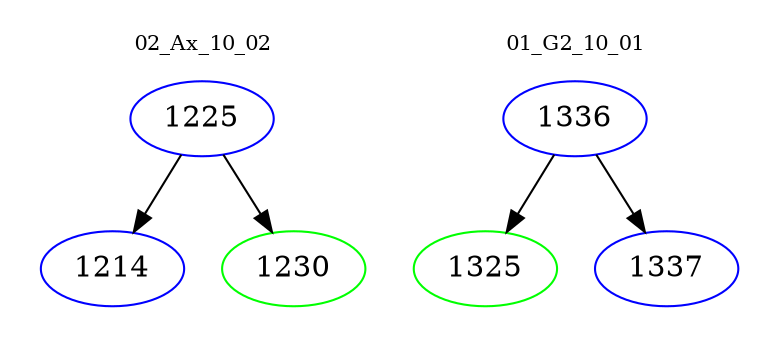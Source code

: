 digraph{
subgraph cluster_0 {
color = white
label = "02_Ax_10_02";
fontsize=10;
T0_1225 [label="1225", color="blue"]
T0_1225 -> T0_1214 [color="black"]
T0_1214 [label="1214", color="blue"]
T0_1225 -> T0_1230 [color="black"]
T0_1230 [label="1230", color="green"]
}
subgraph cluster_1 {
color = white
label = "01_G2_10_01";
fontsize=10;
T1_1336 [label="1336", color="blue"]
T1_1336 -> T1_1325 [color="black"]
T1_1325 [label="1325", color="green"]
T1_1336 -> T1_1337 [color="black"]
T1_1337 [label="1337", color="blue"]
}
}
